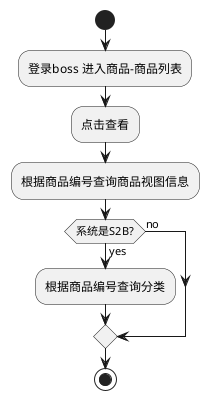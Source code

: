 '商品详情 流程图
@startuml
start
:登录boss 进入商品-商品列表;
:点击查看;
:根据商品编号查询商品视图信息;
if(系统是S2B?) then (yes)
    :根据商品编号查询分类;
else (no)
endif
stop
@enduml

'商品详情 时序图
@startuml
autonumber
actor react
react -> controller     :页面请求商品详情
controller -> provider  :根据商品id请求商品详情视图\ngoodsQueryProvider.getViewById
provider -> service     :根据ID查询商品\ngoodsService.findInfoById
service -> repository   :依次查询商品所需信息

note over service,repository
    根据商品ID查询goodsRepository.findOne
    获取单品运费模板freightTemplateGoodsRepository.queryById
    查询商品图片信息goodsImageRepository.findByGoodsId
    查询商品信息goodsInfoRepository.findAll
    查询商品属性goodsPropDetailRelRepository.queryByGoodsId
    查询商品规格goodsSpecRepository.findByGoodsId
    查询商品规格明细goodsSpecDetailRepository.findByGoodsId
    填充SKU规格与规格值
    goodsInfoSpecDetailRelRepository.findByGoodsId
    查询区间价格,等级价格,客户定价
    goodsIntervalPriceRepository.findByGoodsId
    goodsLevelPriceRepository.findByGoodsId
    goodsCustomerPriceRepository.findByGoodsId
end note

database db
repository -> db        :查询数据
db --> repository       :返回查询结果
repository --> service  :返回查询结果
service --> provider    :返回查询结果
provider --> controller :返回查询结果

controller -> provider  :(如果是S2B系统)根据商品id请求商品详情视图\nstoreCateQueryProvider.listByGoods
provider -> service     :根据商品编号查询分类\nstoreCateService.getStoreCateByGoods
service -> repository   :根据商品ID查询\nstoreCateGoodsRelaRepository.selectByGoodsId
repository -> db        :查询数据
db --> repository       :返回查询结果
repository --> service  :返回查询结果
service --> provider    :返回查询结果
provider --> controller :返回查询结果
controller --> react    :返回封装结果
@enduml

'商品详情 类图
@startuml
class GoodsController{
    -OsUtil osUtil
    -GoodsQueryProvider goodsQueryProvider
    -StoreCateQueryProvider storeCateQueryProvider
    +BaseResponse<GoodsViewByIdResponse> info(String goodsId)
}
OsUtil -* GoodsController
GoodsController *- GoodsQueryProvider
GoodsController *-- StoreCateQueryProvider
class OsUtil{
    +boolean isS2b()
}
interface GoodsQueryProvider {
    +BaseResponse<GoodsViewByIdResponse> getViewById(GoodsViewByIdRequest goodsByIdRequest)
}
interface StoreCateQueryProvider {
    +BaseResponse<StoreCateListByGoodsResponse> listByGoods(StoreCateListByGoodsRequest storeCateListByGoodsRequest)
}

class GoodsQueryController implements GoodsQueryProvider{
    -GoodsService goodsService
    +BaseResponse<GoodsViewByIdResponse> getViewById(GoodsViewByIdRequest request)
}
GoodsQueryController *-- GoodsService
class GoodsService{
    -GoodsRepository goodsRepository
    -FreightTemplateGoodsRepository freightTemplateGoodsRepository
    -GoodsImageRepository goodsImageRepository
    -GoodsInfoRepository goodsInfoRepository
    -GoodsPropDetailRelRepository goodsPropDetailRelRepository
    -GoodsSpecRepository goodsSpecRepository
    -GoodsSpecDetailRepository goodsSpecDetailRepository
    -GoodsInfoSpecDetailRelRepository goodsInfoSpecDetailRelRepository
    -GoodsIntervalPriceRepository goodsIntervalPriceRepository
    -GoodsLevelPriceRepository goodsLevelPriceRepository
    -GoodsCustomerPriceRepository goodsCustomerPriceRepository
    +GoodsEditResponse findInfoById(String goodsId)
}
FreightTemplateGoodsRepository -* GoodsService
GoodsIntervalPriceRepository -* GoodsService
GoodsImageRepository --* GoodsService
GoodsInfoSpecDetailRelRepository --* GoodsService
GoodsPropDetailRelRepository --* GoodsService
GoodsService *- GoodsCustomerPriceRepository
GoodsService *-- GoodsRepository
GoodsService *-- GoodsInfoRepository
GoodsService *-- GoodsSpecDetailRepository
GoodsService *-- GoodsSpecRepository
GoodsService *-- GoodsLevelPriceRepository

interface GoodsRepository{
    +T findOne(ID id)
}
interface FreightTemplateGoodsRepository{
    +FreightTemplateGoods queryById(Long freightTempId)
}
interface GoodsImageRepository{
    +List<GoodsImage> findByGoodsId(String goodsId)
}
interface GoodsInfoRepository{
    +List<T> findAll(Specification<T> spec)
}
interface GoodsPropDetailRelRepository{
    +List<GoodsPropDetailRel> queryByGoodsId(String goodsId)
}
interface GoodsSpecRepository{
    +List<GoodsSpec> findByGoodsId(String goodsId)
}
interface GoodsSpecDetailRepository{
    +List<GoodsSpecDetail> findByGoodsId(String goodsId)
}
interface GoodsInfoSpecDetailRelRepository{
    +List<GoodsInfoSpecDetailRel> findByGoodsId(String goodsId)
}
interface GoodsIntervalPriceRepository{
    +List<GoodsIntervalPrice> findByGoodsId(String goodsId)
}
interface GoodsLevelPriceRepository{
    +List<GoodsLevelPrice> findByGoodsId(String goodsId)
}
interface GoodsCustomerPriceRepository{
    +List<GoodsCustomerPrice> findByGoodsId(String goodsId)
}

class StoreCateQueryController implements StoreCateQueryProvider{
    -StoreCateService storeCateService
    +BaseResponse<StoreCateListByGoodsResponse> listByGoods(StoreCateListByGoodsRequest storeCateListByGoodsRequest)
}
StoreCateQueryController *-- StoreCateService
class StoreCateService {
    -StoreCateGoodsRelaRepository storeCateGoodsRelaRepository
    +List<StoreCateGoodsRela> getStoreCateByGoods(List<String> goodsIds)
}
StoreCateService *- StoreCateGoodsRelaRepository
interface StoreCateGoodsRelaRepository{
    +List<StoreCateGoodsRela> selectByGoodsId(List<String> goodsId)
}
@enduml